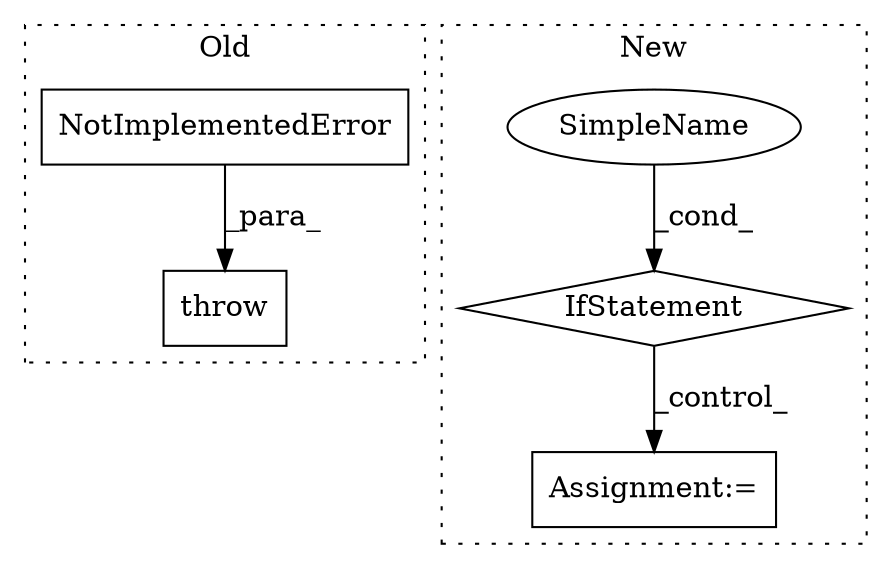 digraph G {
subgraph cluster0 {
1 [label="NotImplementedError" a="32" s="20356" l="21" shape="box"];
5 [label="throw" a="53" s="20350" l="6" shape="box"];
label = "Old";
style="dotted";
}
subgraph cluster1 {
2 [label="IfStatement" a="25" s="23722,23748" l="4,2" shape="diamond"];
3 [label="SimpleName" a="42" s="" l="" shape="ellipse"];
4 [label="Assignment:=" a="7" s="24416" l="1" shape="box"];
label = "New";
style="dotted";
}
1 -> 5 [label="_para_"];
2 -> 4 [label="_control_"];
3 -> 2 [label="_cond_"];
}